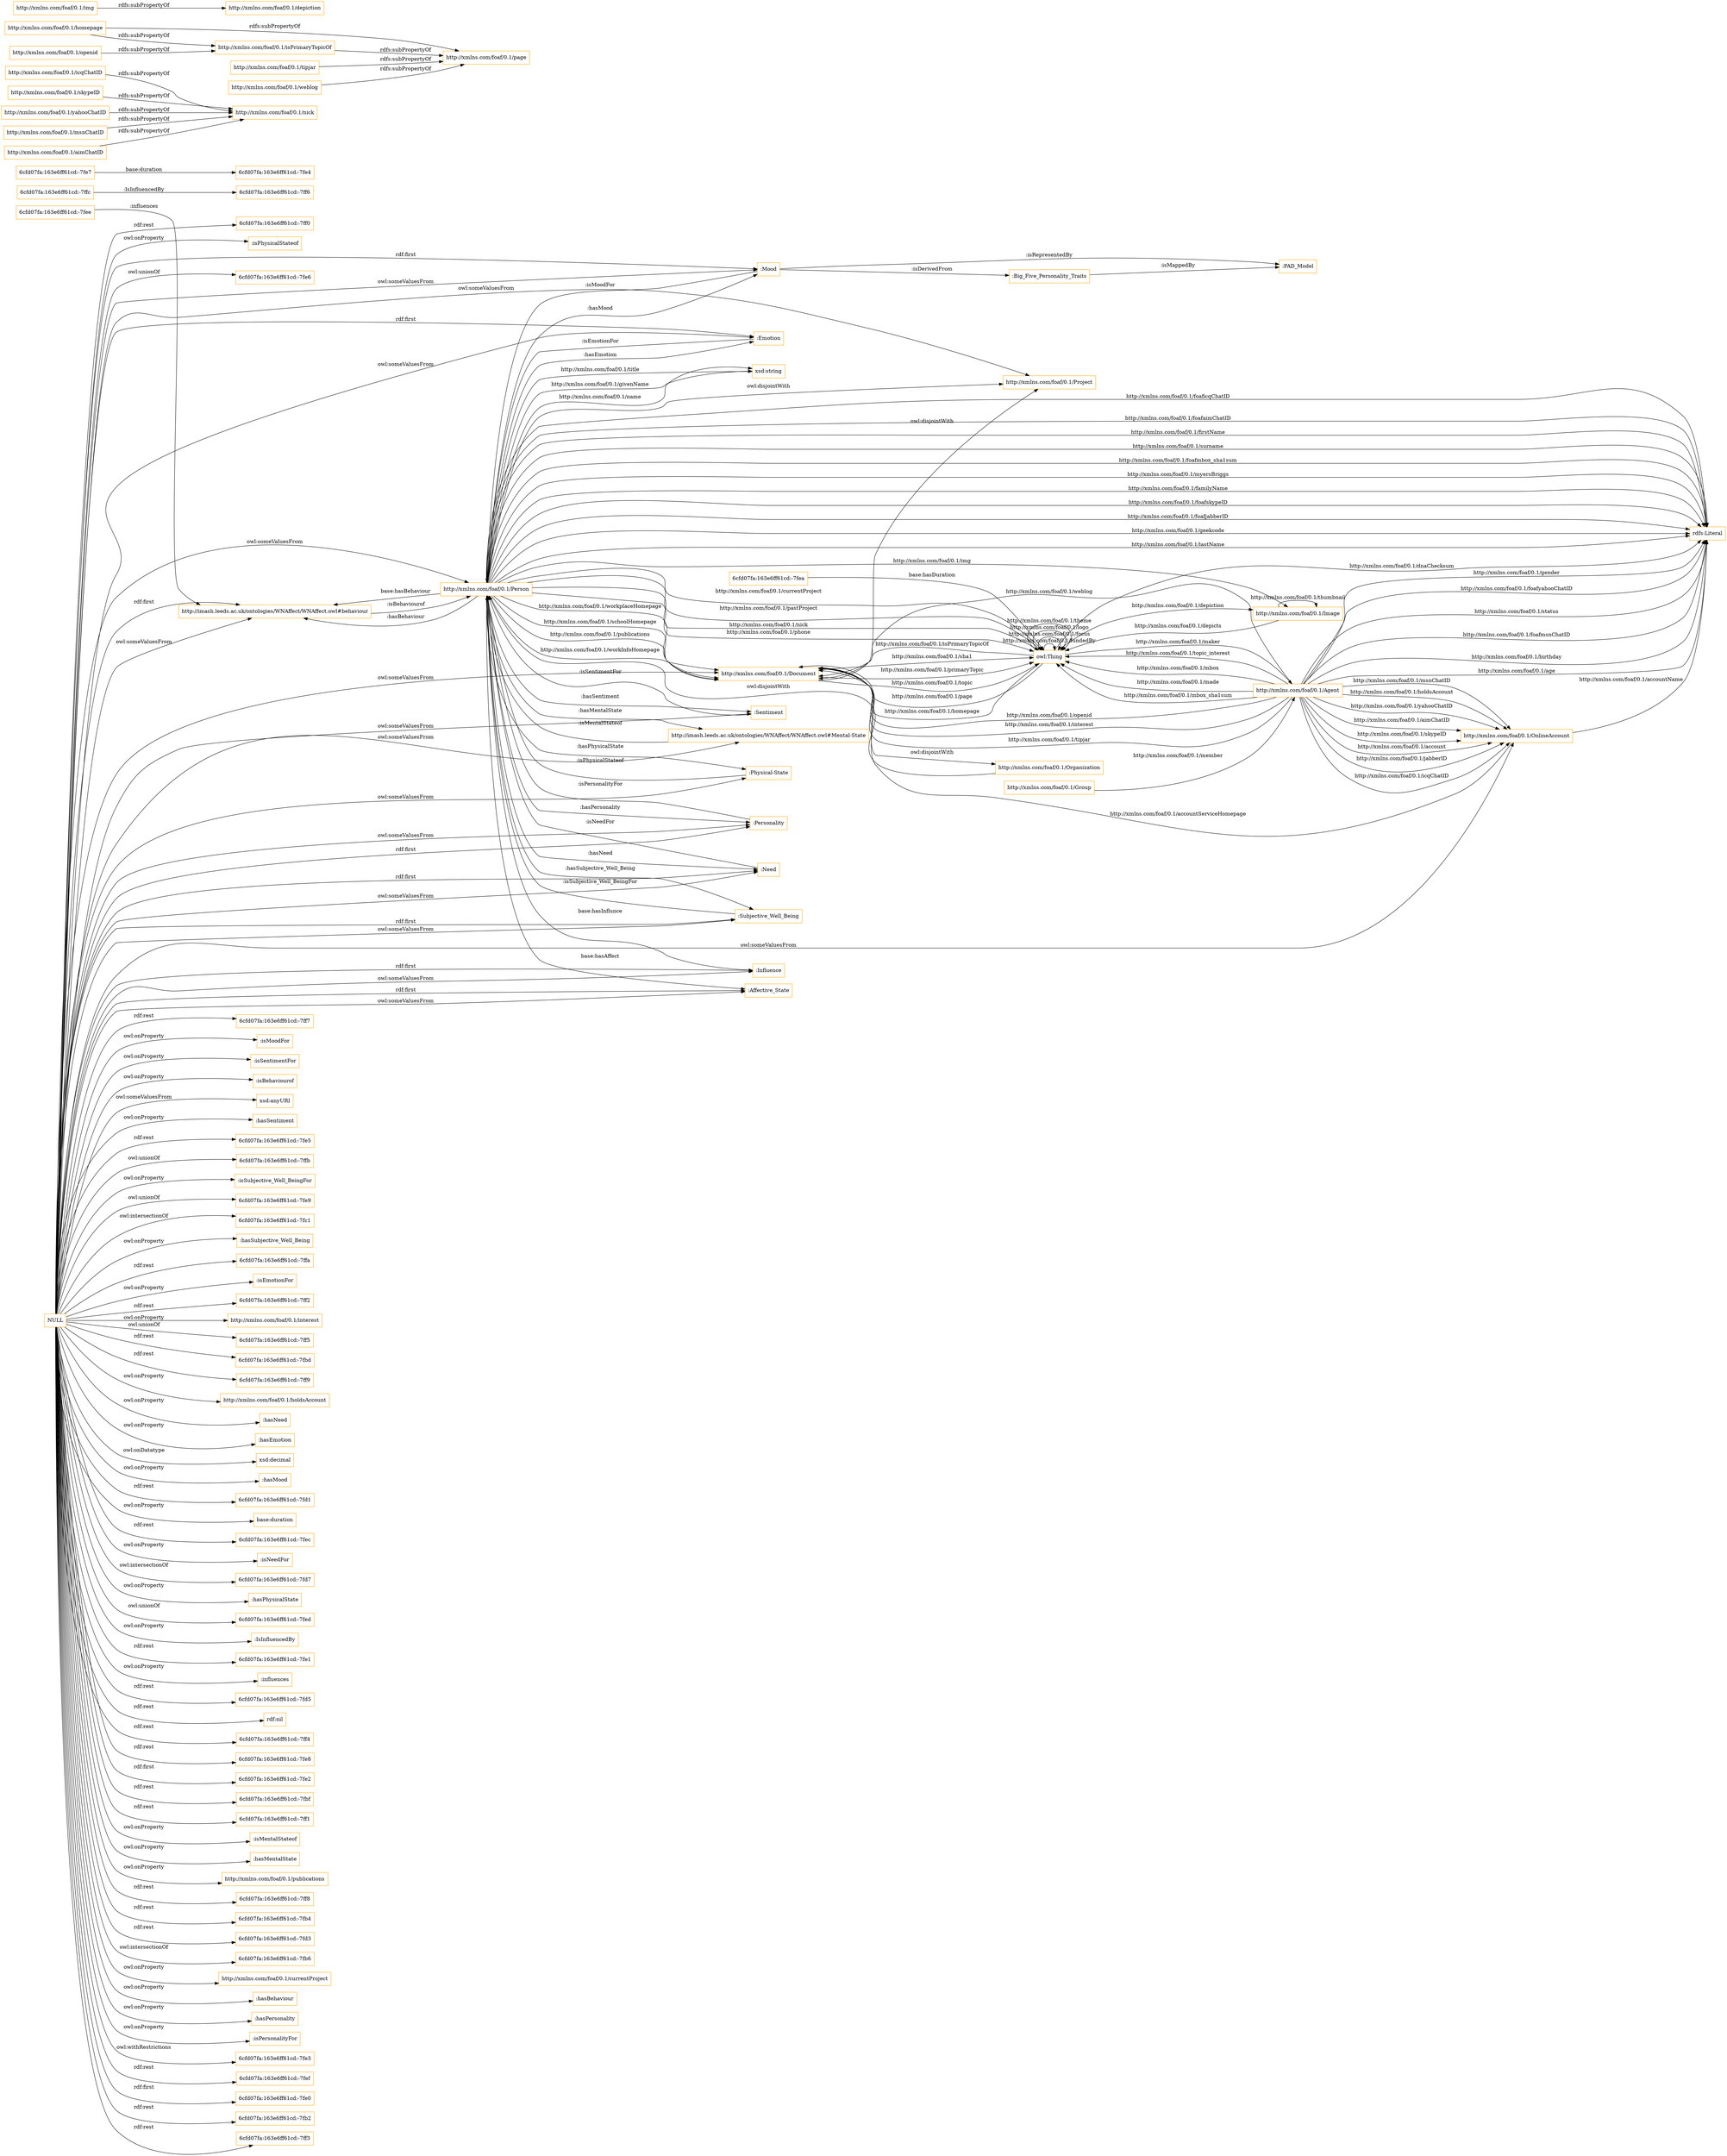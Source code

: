 digraph ar2dtool_diagram { 
rankdir=LR;
size="1501"
node [shape = rectangle, color="orange"]; "6cfd07fa:163e6ff61cd:-7fee" "6cfd07fa:163e6ff61cd:-7ff6" ":Personality" "http://xmlns.com/foaf/0.1/Document" "6cfd07fa:163e6ff61cd:-7fe7" ":Sentiment" ":Emotion" "http://xmlns.com/foaf/0.1/Group" ":Influence" ":Affective_State" "http://imash.leeds.ac.uk/ontologies/WNAffect/WNAffect.owl#Mental-State" ":Mood" "http://xmlns.com/foaf/0.1/Person" ":Need" ":Subjective_Well_Being" "http://xmlns.com/foaf/0.1/Organization" "http://xmlns.com/foaf/0.1/Agent" ":Physical-State" "6cfd07fa:163e6ff61cd:-7fea" "6cfd07fa:163e6ff61cd:-7ffc" "http://imash.leeds.ac.uk/ontologies/WNAffect/WNAffect.owl#behaviour" "http://xmlns.com/foaf/0.1/Image" ":Big_Five_Personality_Traits" ":PAD_Model" "http://xmlns.com/foaf/0.1/Project" "http://xmlns.com/foaf/0.1/OnlineAccount" ; /*classes style*/
	"http://xmlns.com/foaf/0.1/icqChatID" -> "http://xmlns.com/foaf/0.1/nick" [ label = "rdfs:subPropertyOf" ];
	"http://xmlns.com/foaf/0.1/isPrimaryTopicOf" -> "http://xmlns.com/foaf/0.1/page" [ label = "rdfs:subPropertyOf" ];
	"http://xmlns.com/foaf/0.1/openid" -> "http://xmlns.com/foaf/0.1/isPrimaryTopicOf" [ label = "rdfs:subPropertyOf" ];
	"http://xmlns.com/foaf/0.1/skypeID" -> "http://xmlns.com/foaf/0.1/nick" [ label = "rdfs:subPropertyOf" ];
	"http://xmlns.com/foaf/0.1/yahooChatID" -> "http://xmlns.com/foaf/0.1/nick" [ label = "rdfs:subPropertyOf" ];
	"http://xmlns.com/foaf/0.1/homepage" -> "http://xmlns.com/foaf/0.1/page" [ label = "rdfs:subPropertyOf" ];
	"http://xmlns.com/foaf/0.1/homepage" -> "http://xmlns.com/foaf/0.1/isPrimaryTopicOf" [ label = "rdfs:subPropertyOf" ];
	"http://xmlns.com/foaf/0.1/img" -> "http://xmlns.com/foaf/0.1/depiction" [ label = "rdfs:subPropertyOf" ];
	"http://xmlns.com/foaf/0.1/msnChatID" -> "http://xmlns.com/foaf/0.1/nick" [ label = "rdfs:subPropertyOf" ];
	"http://xmlns.com/foaf/0.1/Organization" -> "http://xmlns.com/foaf/0.1/Person" [ label = "owl:disjointWith" ];
	"NULL" -> "6cfd07fa:163e6ff61cd:-7ff7" [ label = "rdf:rest" ];
	"NULL" -> ":isMoodFor" [ label = "owl:onProperty" ];
	"NULL" -> ":isSentimentFor" [ label = "owl:onProperty" ];
	"NULL" -> ":isBehaviourof" [ label = "owl:onProperty" ];
	"NULL" -> "xsd:anyURI" [ label = "owl:someValuesFrom" ];
	"NULL" -> ":Personality" [ label = "rdf:first" ];
	"NULL" -> ":hasSentiment" [ label = "owl:onProperty" ];
	"NULL" -> "6cfd07fa:163e6ff61cd:-7fe5" [ label = "rdf:rest" ];
	"NULL" -> "http://imash.leeds.ac.uk/ontologies/WNAffect/WNAffect.owl#behaviour" [ label = "rdf:first" ];
	"NULL" -> "6cfd07fa:163e6ff61cd:-7ffb" [ label = "owl:unionOf" ];
	"NULL" -> ":isSubjective_Well_BeingFor" [ label = "owl:onProperty" ];
	"NULL" -> "6cfd07fa:163e6ff61cd:-7fe9" [ label = "owl:unionOf" ];
	"NULL" -> "6cfd07fa:163e6ff61cd:-7fc1" [ label = "owl:intersectionOf" ];
	"NULL" -> ":hasSubjective_Well_Being" [ label = "owl:onProperty" ];
	"NULL" -> ":Physical-State" [ label = "owl:someValuesFrom" ];
	"NULL" -> ":Subjective_Well_Being" [ label = "rdf:first" ];
	"NULL" -> "http://xmlns.com/foaf/0.1/OnlineAccount" [ label = "owl:someValuesFrom" ];
	"NULL" -> ":Need" [ label = "owl:someValuesFrom" ];
	"NULL" -> "6cfd07fa:163e6ff61cd:-7ffa" [ label = "rdf:rest" ];
	"NULL" -> ":isEmotionFor" [ label = "owl:onProperty" ];
	"NULL" -> "6cfd07fa:163e6ff61cd:-7ff2" [ label = "rdf:rest" ];
	"NULL" -> "http://xmlns.com/foaf/0.1/interest" [ label = "owl:onProperty" ];
	"NULL" -> ":Influence" [ label = "owl:someValuesFrom" ];
	"NULL" -> "6cfd07fa:163e6ff61cd:-7ff5" [ label = "owl:unionOf" ];
	"NULL" -> "6cfd07fa:163e6ff61cd:-7fbd" [ label = "rdf:rest" ];
	"NULL" -> "http://xmlns.com/foaf/0.1/Project" [ label = "owl:someValuesFrom" ];
	"NULL" -> "6cfd07fa:163e6ff61cd:-7ff9" [ label = "rdf:rest" ];
	"NULL" -> "http://xmlns.com/foaf/0.1/holdsAccount" [ label = "owl:onProperty" ];
	"NULL" -> ":Personality" [ label = "owl:someValuesFrom" ];
	"NULL" -> ":hasNeed" [ label = "owl:onProperty" ];
	"NULL" -> ":hasEmotion" [ label = "owl:onProperty" ];
	"NULL" -> "xsd:decimal" [ label = "owl:onDatatype" ];
	"NULL" -> "http://xmlns.com/foaf/0.1/Document" [ label = "owl:someValuesFrom" ];
	"NULL" -> ":hasMood" [ label = "owl:onProperty" ];
	"NULL" -> "6cfd07fa:163e6ff61cd:-7fd1" [ label = "rdf:rest" ];
	"NULL" -> "base:duration" [ label = "owl:onProperty" ];
	"NULL" -> "6cfd07fa:163e6ff61cd:-7fec" [ label = "rdf:rest" ];
	"NULL" -> ":isNeedFor" [ label = "owl:onProperty" ];
	"NULL" -> "6cfd07fa:163e6ff61cd:-7fd7" [ label = "owl:intersectionOf" ];
	"NULL" -> ":hasPhysicalState" [ label = "owl:onProperty" ];
	"NULL" -> "6cfd07fa:163e6ff61cd:-7fed" [ label = "owl:unionOf" ];
	"NULL" -> ":IsInfluencedBy" [ label = "owl:onProperty" ];
	"NULL" -> "6cfd07fa:163e6ff61cd:-7fe1" [ label = "rdf:rest" ];
	"NULL" -> ":influences" [ label = "owl:onProperty" ];
	"NULL" -> "6cfd07fa:163e6ff61cd:-7fd5" [ label = "rdf:rest" ];
	"NULL" -> "rdf:nil" [ label = "rdf:rest" ];
	"NULL" -> "6cfd07fa:163e6ff61cd:-7ff4" [ label = "rdf:rest" ];
	"NULL" -> "6cfd07fa:163e6ff61cd:-7fe8" [ label = "rdf:rest" ];
	"NULL" -> "6cfd07fa:163e6ff61cd:-7fe2" [ label = "rdf:first" ];
	"NULL" -> "6cfd07fa:163e6ff61cd:-7fbf" [ label = "rdf:rest" ];
	"NULL" -> ":Mood" [ label = "owl:someValuesFrom" ];
	"NULL" -> "6cfd07fa:163e6ff61cd:-7ff1" [ label = "rdf:rest" ];
	"NULL" -> ":isMentalStateof" [ label = "owl:onProperty" ];
	"NULL" -> ":Emotion" [ label = "rdf:first" ];
	"NULL" -> ":Sentiment" [ label = "owl:someValuesFrom" ];
	"NULL" -> ":hasMentalState" [ label = "owl:onProperty" ];
	"NULL" -> "http://xmlns.com/foaf/0.1/publications" [ label = "owl:onProperty" ];
	"NULL" -> "6cfd07fa:163e6ff61cd:-7ff8" [ label = "rdf:rest" ];
	"NULL" -> ":Need" [ label = "rdf:first" ];
	"NULL" -> "6cfd07fa:163e6ff61cd:-7fb4" [ label = "rdf:rest" ];
	"NULL" -> "6cfd07fa:163e6ff61cd:-7fd3" [ label = "rdf:rest" ];
	"NULL" -> "6cfd07fa:163e6ff61cd:-7fb6" [ label = "owl:intersectionOf" ];
	"NULL" -> ":Emotion" [ label = "owl:someValuesFrom" ];
	"NULL" -> "http://xmlns.com/foaf/0.1/currentProject" [ label = "owl:onProperty" ];
	"NULL" -> ":Affective_State" [ label = "owl:someValuesFrom" ];
	"NULL" -> "http://imash.leeds.ac.uk/ontologies/WNAffect/WNAffect.owl#behaviour" [ label = "owl:someValuesFrom" ];
	"NULL" -> ":hasBehaviour" [ label = "owl:onProperty" ];
	"NULL" -> "http://imash.leeds.ac.uk/ontologies/WNAffect/WNAffect.owl#Mental-State" [ label = "owl:someValuesFrom" ];
	"NULL" -> ":hasPersonality" [ label = "owl:onProperty" ];
	"NULL" -> "http://xmlns.com/foaf/0.1/Person" [ label = "owl:someValuesFrom" ];
	"NULL" -> ":Influence" [ label = "rdf:first" ];
	"NULL" -> ":isPersonalityFor" [ label = "owl:onProperty" ];
	"NULL" -> "6cfd07fa:163e6ff61cd:-7fe3" [ label = "owl:withRestrictions" ];
	"NULL" -> "6cfd07fa:163e6ff61cd:-7fef" [ label = "rdf:rest" ];
	"NULL" -> "6cfd07fa:163e6ff61cd:-7fe0" [ label = "rdf:first" ];
	"NULL" -> ":Mood" [ label = "rdf:first" ];
	"NULL" -> "6cfd07fa:163e6ff61cd:-7fb2" [ label = "rdf:rest" ];
	"NULL" -> "6cfd07fa:163e6ff61cd:-7ff3" [ label = "rdf:rest" ];
	"NULL" -> ":Affective_State" [ label = "rdf:first" ];
	"NULL" -> "6cfd07fa:163e6ff61cd:-7fe6" [ label = "owl:unionOf" ];
	"NULL" -> "6cfd07fa:163e6ff61cd:-7ff0" [ label = "rdf:rest" ];
	"NULL" -> ":isPhysicalStateof" [ label = "owl:onProperty" ];
	"NULL" -> ":Subjective_Well_Being" [ label = "owl:someValuesFrom" ];
	"http://xmlns.com/foaf/0.1/tipjar" -> "http://xmlns.com/foaf/0.1/page" [ label = "rdfs:subPropertyOf" ];
	"http://xmlns.com/foaf/0.1/weblog" -> "http://xmlns.com/foaf/0.1/page" [ label = "rdfs:subPropertyOf" ];
	"http://xmlns.com/foaf/0.1/Person" -> "http://xmlns.com/foaf/0.1/Project" [ label = "owl:disjointWith" ];
	"http://xmlns.com/foaf/0.1/aimChatID" -> "http://xmlns.com/foaf/0.1/nick" [ label = "rdfs:subPropertyOf" ];
	"http://xmlns.com/foaf/0.1/Document" -> "http://xmlns.com/foaf/0.1/Project" [ label = "owl:disjointWith" ];
	"http://xmlns.com/foaf/0.1/Document" -> "http://xmlns.com/foaf/0.1/Organization" [ label = "owl:disjointWith" ];
	"http://xmlns.com/foaf/0.1/Person" -> "xsd:string" [ label = "http://xmlns.com/foaf/0.1/name" ];
	"owl:Thing" -> "http://xmlns.com/foaf/0.1/Document" [ label = "http://xmlns.com/foaf/0.1/page" ];
	"http://xmlns.com/foaf/0.1/Agent" -> "http://xmlns.com/foaf/0.1/Document" [ label = "http://xmlns.com/foaf/0.1/openid" ];
	"http://xmlns.com/foaf/0.1/Document" -> "owl:Thing" [ label = "http://xmlns.com/foaf/0.1/sha1" ];
	"http://xmlns.com/foaf/0.1/Person" -> "rdfs:Literal" [ label = "http://xmlns.com/foaf/0.1/foaficqChatID" ];
	"owl:Thing" -> "rdfs:Literal" [ label = "http://xmlns.com/foaf/0.1/dnaChecksum" ];
	"http://xmlns.com/foaf/0.1/Person" -> ":Mood" [ label = ":hasMood" ];
	":Subjective_Well_Being" -> "http://xmlns.com/foaf/0.1/Person" [ label = ":isSubjective_Well_BeingFor" ];
	"http://xmlns.com/foaf/0.1/Agent" -> "http://xmlns.com/foaf/0.1/Document" [ label = "http://xmlns.com/foaf/0.1/tipjar" ];
	"http://xmlns.com/foaf/0.1/Person" -> "http://xmlns.com/foaf/0.1/Document" [ label = "http://xmlns.com/foaf/0.1/publications" ];
	"http://xmlns.com/foaf/0.1/Person" -> "http://imash.leeds.ac.uk/ontologies/WNAffect/WNAffect.owl#behaviour" [ label = ":hasBehaviour" ];
	"http://xmlns.com/foaf/0.1/Person" -> "xsd:string" [ label = "http://xmlns.com/foaf/0.1/title" ];
	"http://xmlns.com/foaf/0.1/Person" -> "owl:Thing" [ label = "http://xmlns.com/foaf/0.1/pastProject" ];
	":Physical-State" -> "http://xmlns.com/foaf/0.1/Person" [ label = ":isPhysicalStateof" ];
	"http://xmlns.com/foaf/0.1/Person" -> "rdfs:Literal" [ label = "http://xmlns.com/foaf/0.1/foafaimChatID" ];
	":Mood" -> "http://xmlns.com/foaf/0.1/Person" [ label = ":isMoodFor" ];
	":Personality" -> "http://xmlns.com/foaf/0.1/Person" [ label = ":isPersonalityFor" ];
	"6cfd07fa:163e6ff61cd:-7fea" -> "owl:Thing" [ label = "base:hasDuration" ];
	"6cfd07fa:163e6ff61cd:-7ffc" -> "6cfd07fa:163e6ff61cd:-7ff6" [ label = ":IsInfluencedBy" ];
	"http://xmlns.com/foaf/0.1/Person" -> "rdfs:Literal" [ label = "http://xmlns.com/foaf/0.1/firstName" ];
	"http://xmlns.com/foaf/0.1/Person" -> "rdfs:Literal" [ label = "http://xmlns.com/foaf/0.1/surname" ];
	"http://xmlns.com/foaf/0.1/Person" -> "rdfs:Literal" [ label = "http://xmlns.com/foaf/0.1/foafmbox_sha1sum" ];
	"http://xmlns.com/foaf/0.1/Agent" -> "owl:Thing" [ label = "http://xmlns.com/foaf/0.1/topic_interest" ];
	":Big_Five_Personality_Traits" -> ":PAD_Model" [ label = ":isMappedBy" ];
	"owl:Thing" -> "owl:Thing" [ label = "http://xmlns.com/foaf/0.1/fundedBy" ];
	"http://xmlns.com/foaf/0.1/Person" -> "http://imash.leeds.ac.uk/ontologies/WNAffect/WNAffect.owl#behaviour" [ label = "base:hasBehaviour" ];
	"http://xmlns.com/foaf/0.1/Agent" -> "http://xmlns.com/foaf/0.1/OnlineAccount" [ label = "http://xmlns.com/foaf/0.1/account" ];
	"http://xmlns.com/foaf/0.1/Agent" -> "rdfs:Literal" [ label = "http://xmlns.com/foaf/0.1/gender" ];
	"http://xmlns.com/foaf/0.1/Agent" -> "rdfs:Literal" [ label = "http://xmlns.com/foaf/0.1/foafyahooChatID" ];
	"http://xmlns.com/foaf/0.1/Person" -> "http://xmlns.com/foaf/0.1/Image" [ label = "http://xmlns.com/foaf/0.1/img" ];
	"6cfd07fa:163e6ff61cd:-7fee" -> "http://imash.leeds.ac.uk/ontologies/WNAffect/WNAffect.owl#behaviour" [ label = ":influences" ];
	"http://xmlns.com/foaf/0.1/Agent" -> "http://xmlns.com/foaf/0.1/OnlineAccount" [ label = "http://xmlns.com/foaf/0.1/jabberID" ];
	"http://xmlns.com/foaf/0.1/Agent" -> "rdfs:Literal" [ label = "http://xmlns.com/foaf/0.1/status" ];
	"http://xmlns.com/foaf/0.1/Person" -> "http://xmlns.com/foaf/0.1/Document" [ label = "http://xmlns.com/foaf/0.1/workInfoHomepage" ];
	"http://xmlns.com/foaf/0.1/Person" -> "owl:Thing" [ label = "http://xmlns.com/foaf/0.1/nick" ];
	"http://xmlns.com/foaf/0.1/Agent" -> "http://xmlns.com/foaf/0.1/OnlineAccount" [ label = "http://xmlns.com/foaf/0.1/icqChatID" ];
	"owl:Thing" -> "http://xmlns.com/foaf/0.1/Document" [ label = "http://xmlns.com/foaf/0.1/homepage" ];
	"http://xmlns.com/foaf/0.1/Agent" -> "http://xmlns.com/foaf/0.1/Document" [ label = "http://xmlns.com/foaf/0.1/weblog" ];
	"http://xmlns.com/foaf/0.1/Agent" -> "http://xmlns.com/foaf/0.1/Document" [ label = "http://xmlns.com/foaf/0.1/interest" ];
	"http://xmlns.com/foaf/0.1/Person" -> "http://xmlns.com/foaf/0.1/Document" [ label = "http://xmlns.com/foaf/0.1/workplaceHomepage" ];
	"http://xmlns.com/foaf/0.1/Person" -> "owl:Thing" [ label = "http://xmlns.com/foaf/0.1/phone" ];
	"http://xmlns.com/foaf/0.1/Agent" -> "http://xmlns.com/foaf/0.1/OnlineAccount" [ label = "http://xmlns.com/foaf/0.1/msnChatID" ];
	":Sentiment" -> "http://xmlns.com/foaf/0.1/Person" [ label = ":isSentimentFor" ];
	"http://xmlns.com/foaf/0.1/Person" -> "http://xmlns.com/foaf/0.1/Document" [ label = "http://xmlns.com/foaf/0.1/schoolHomepage" ];
	"owl:Thing" -> "http://xmlns.com/foaf/0.1/Agent" [ label = "http://xmlns.com/foaf/0.1/maker" ];
	"http://xmlns.com/foaf/0.1/Agent" -> "http://xmlns.com/foaf/0.1/OnlineAccount" [ label = "http://xmlns.com/foaf/0.1/holdsAccount" ];
	"http://xmlns.com/foaf/0.1/OnlineAccount" -> "http://xmlns.com/foaf/0.1/Document" [ label = "http://xmlns.com/foaf/0.1/accountServiceHomepage" ];
	"http://xmlns.com/foaf/0.1/Agent" -> "http://xmlns.com/foaf/0.1/OnlineAccount" [ label = "http://xmlns.com/foaf/0.1/yahooChatID" ];
	"owl:Thing" -> "http://xmlns.com/foaf/0.1/Document" [ label = "http://xmlns.com/foaf/0.1/isPrimaryTopicOf" ];
	"http://xmlns.com/foaf/0.1/Person" -> ":Sentiment" [ label = ":hasSentiment" ];
	"http://xmlns.com/foaf/0.1/Agent" -> "rdfs:Literal" [ label = "http://xmlns.com/foaf/0.1/foafmsnChatID" ];
	"http://xmlns.com/foaf/0.1/Person" -> ":Affective_State" [ label = "base:hasAffect" ];
	"http://xmlns.com/foaf/0.1/Image" -> "http://xmlns.com/foaf/0.1/Image" [ label = "http://xmlns.com/foaf/0.1/thumbnail" ];
	"http://xmlns.com/foaf/0.1/Person" -> "rdfs:Literal" [ label = "http://xmlns.com/foaf/0.1/myersBriggs" ];
	"http://xmlns.com/foaf/0.1/Person" -> "rdfs:Literal" [ label = "http://xmlns.com/foaf/0.1/familyName" ];
	"http://xmlns.com/foaf/0.1/Person" -> ":Physical-State" [ label = ":hasPhysicalState" ];
	":Mood" -> ":Big_Five_Personality_Traits" [ label = ":isDerivedFrom" ];
	":Mood" -> ":PAD_Model" [ label = ":isRepresentedBy" ];
	"http://imash.leeds.ac.uk/ontologies/WNAffect/WNAffect.owl#behaviour" -> "http://xmlns.com/foaf/0.1/Person" [ label = ":isBehaviourof" ];
	"owl:Thing" -> "owl:Thing" [ label = "http://xmlns.com/foaf/0.1/focus" ];
	"http://xmlns.com/foaf/0.1/Document" -> "owl:Thing" [ label = "http://xmlns.com/foaf/0.1/primaryTopic" ];
	"http://xmlns.com/foaf/0.1/Group" -> "http://xmlns.com/foaf/0.1/Agent" [ label = "http://xmlns.com/foaf/0.1/member" ];
	"http://xmlns.com/foaf/0.1/Agent" -> "owl:Thing" [ label = "http://xmlns.com/foaf/0.1/mbox" ];
	"http://xmlns.com/foaf/0.1/Person" -> "rdfs:Literal" [ label = "http://xmlns.com/foaf/0.1/foafskypeID" ];
	"http://imash.leeds.ac.uk/ontologies/WNAffect/WNAffect.owl#Mental-State" -> "http://xmlns.com/foaf/0.1/Person" [ label = ":isMentalStateof" ];
	":Need" -> "http://xmlns.com/foaf/0.1/Person" [ label = ":isNeedFor" ];
	"owl:Thing" -> "owl:Thing" [ label = "http://xmlns.com/foaf/0.1/logo" ];
	"6cfd07fa:163e6ff61cd:-7fe7" -> "6cfd07fa:163e6ff61cd:-7fe4" [ label = "base:duration" ];
	"http://xmlns.com/foaf/0.1/Person" -> "rdfs:Literal" [ label = "http://xmlns.com/foaf/0.1/foafjabberID" ];
	"http://xmlns.com/foaf/0.1/Agent" -> "http://xmlns.com/foaf/0.1/OnlineAccount" [ label = "http://xmlns.com/foaf/0.1/aimChatID" ];
	"owl:Thing" -> "owl:Thing" [ label = "http://xmlns.com/foaf/0.1/theme" ];
	"http://xmlns.com/foaf/0.1/Person" -> "http://imash.leeds.ac.uk/ontologies/WNAffect/WNAffect.owl#Mental-State" [ label = ":hasMentalState" ];
	"http://xmlns.com/foaf/0.1/Person" -> ":Influence" [ label = "base:hasInflunce" ];
	"http://xmlns.com/foaf/0.1/Person" -> "xsd:string" [ label = "http://xmlns.com/foaf/0.1/givenName" ];
	"http://xmlns.com/foaf/0.1/Person" -> ":Need" [ label = ":hasNeed" ];
	"http://xmlns.com/foaf/0.1/Person" -> "rdfs:Literal" [ label = "http://xmlns.com/foaf/0.1/geekcode" ];
	"http://xmlns.com/foaf/0.1/Person" -> ":Personality" [ label = ":hasPersonality" ];
	"owl:Thing" -> "http://xmlns.com/foaf/0.1/Image" [ label = "http://xmlns.com/foaf/0.1/depiction" ];
	"http://xmlns.com/foaf/0.1/Person" -> ":Emotion" [ label = ":hasEmotion" ];
	"http://xmlns.com/foaf/0.1/Agent" -> "owl:Thing" [ label = "http://xmlns.com/foaf/0.1/made" ];
	"http://xmlns.com/foaf/0.1/Person" -> "owl:Thing" [ label = "http://xmlns.com/foaf/0.1/currentProject" ];
	"http://xmlns.com/foaf/0.1/Agent" -> "http://xmlns.com/foaf/0.1/OnlineAccount" [ label = "http://xmlns.com/foaf/0.1/skypeID" ];
	"http://xmlns.com/foaf/0.1/Agent" -> "owl:Thing" [ label = "http://xmlns.com/foaf/0.1/mbox_sha1sum" ];
	"http://xmlns.com/foaf/0.1/Person" -> "rdfs:Literal" [ label = "http://xmlns.com/foaf/0.1/lastName" ];
	"http://xmlns.com/foaf/0.1/OnlineAccount" -> "rdfs:Literal" [ label = "http://xmlns.com/foaf/0.1/accountName" ];
	":Emotion" -> "http://xmlns.com/foaf/0.1/Person" [ label = ":isEmotionFor" ];
	"http://xmlns.com/foaf/0.1/Agent" -> "rdfs:Literal" [ label = "http://xmlns.com/foaf/0.1/birthday" ];
	"http://xmlns.com/foaf/0.1/Agent" -> "rdfs:Literal" [ label = "http://xmlns.com/foaf/0.1/age" ];
	"http://xmlns.com/foaf/0.1/Image" -> "owl:Thing" [ label = "http://xmlns.com/foaf/0.1/depicts" ];
	"http://xmlns.com/foaf/0.1/Person" -> ":Subjective_Well_Being" [ label = ":hasSubjective_Well_Being" ];
	"http://xmlns.com/foaf/0.1/Document" -> "owl:Thing" [ label = "http://xmlns.com/foaf/0.1/topic" ];

}
